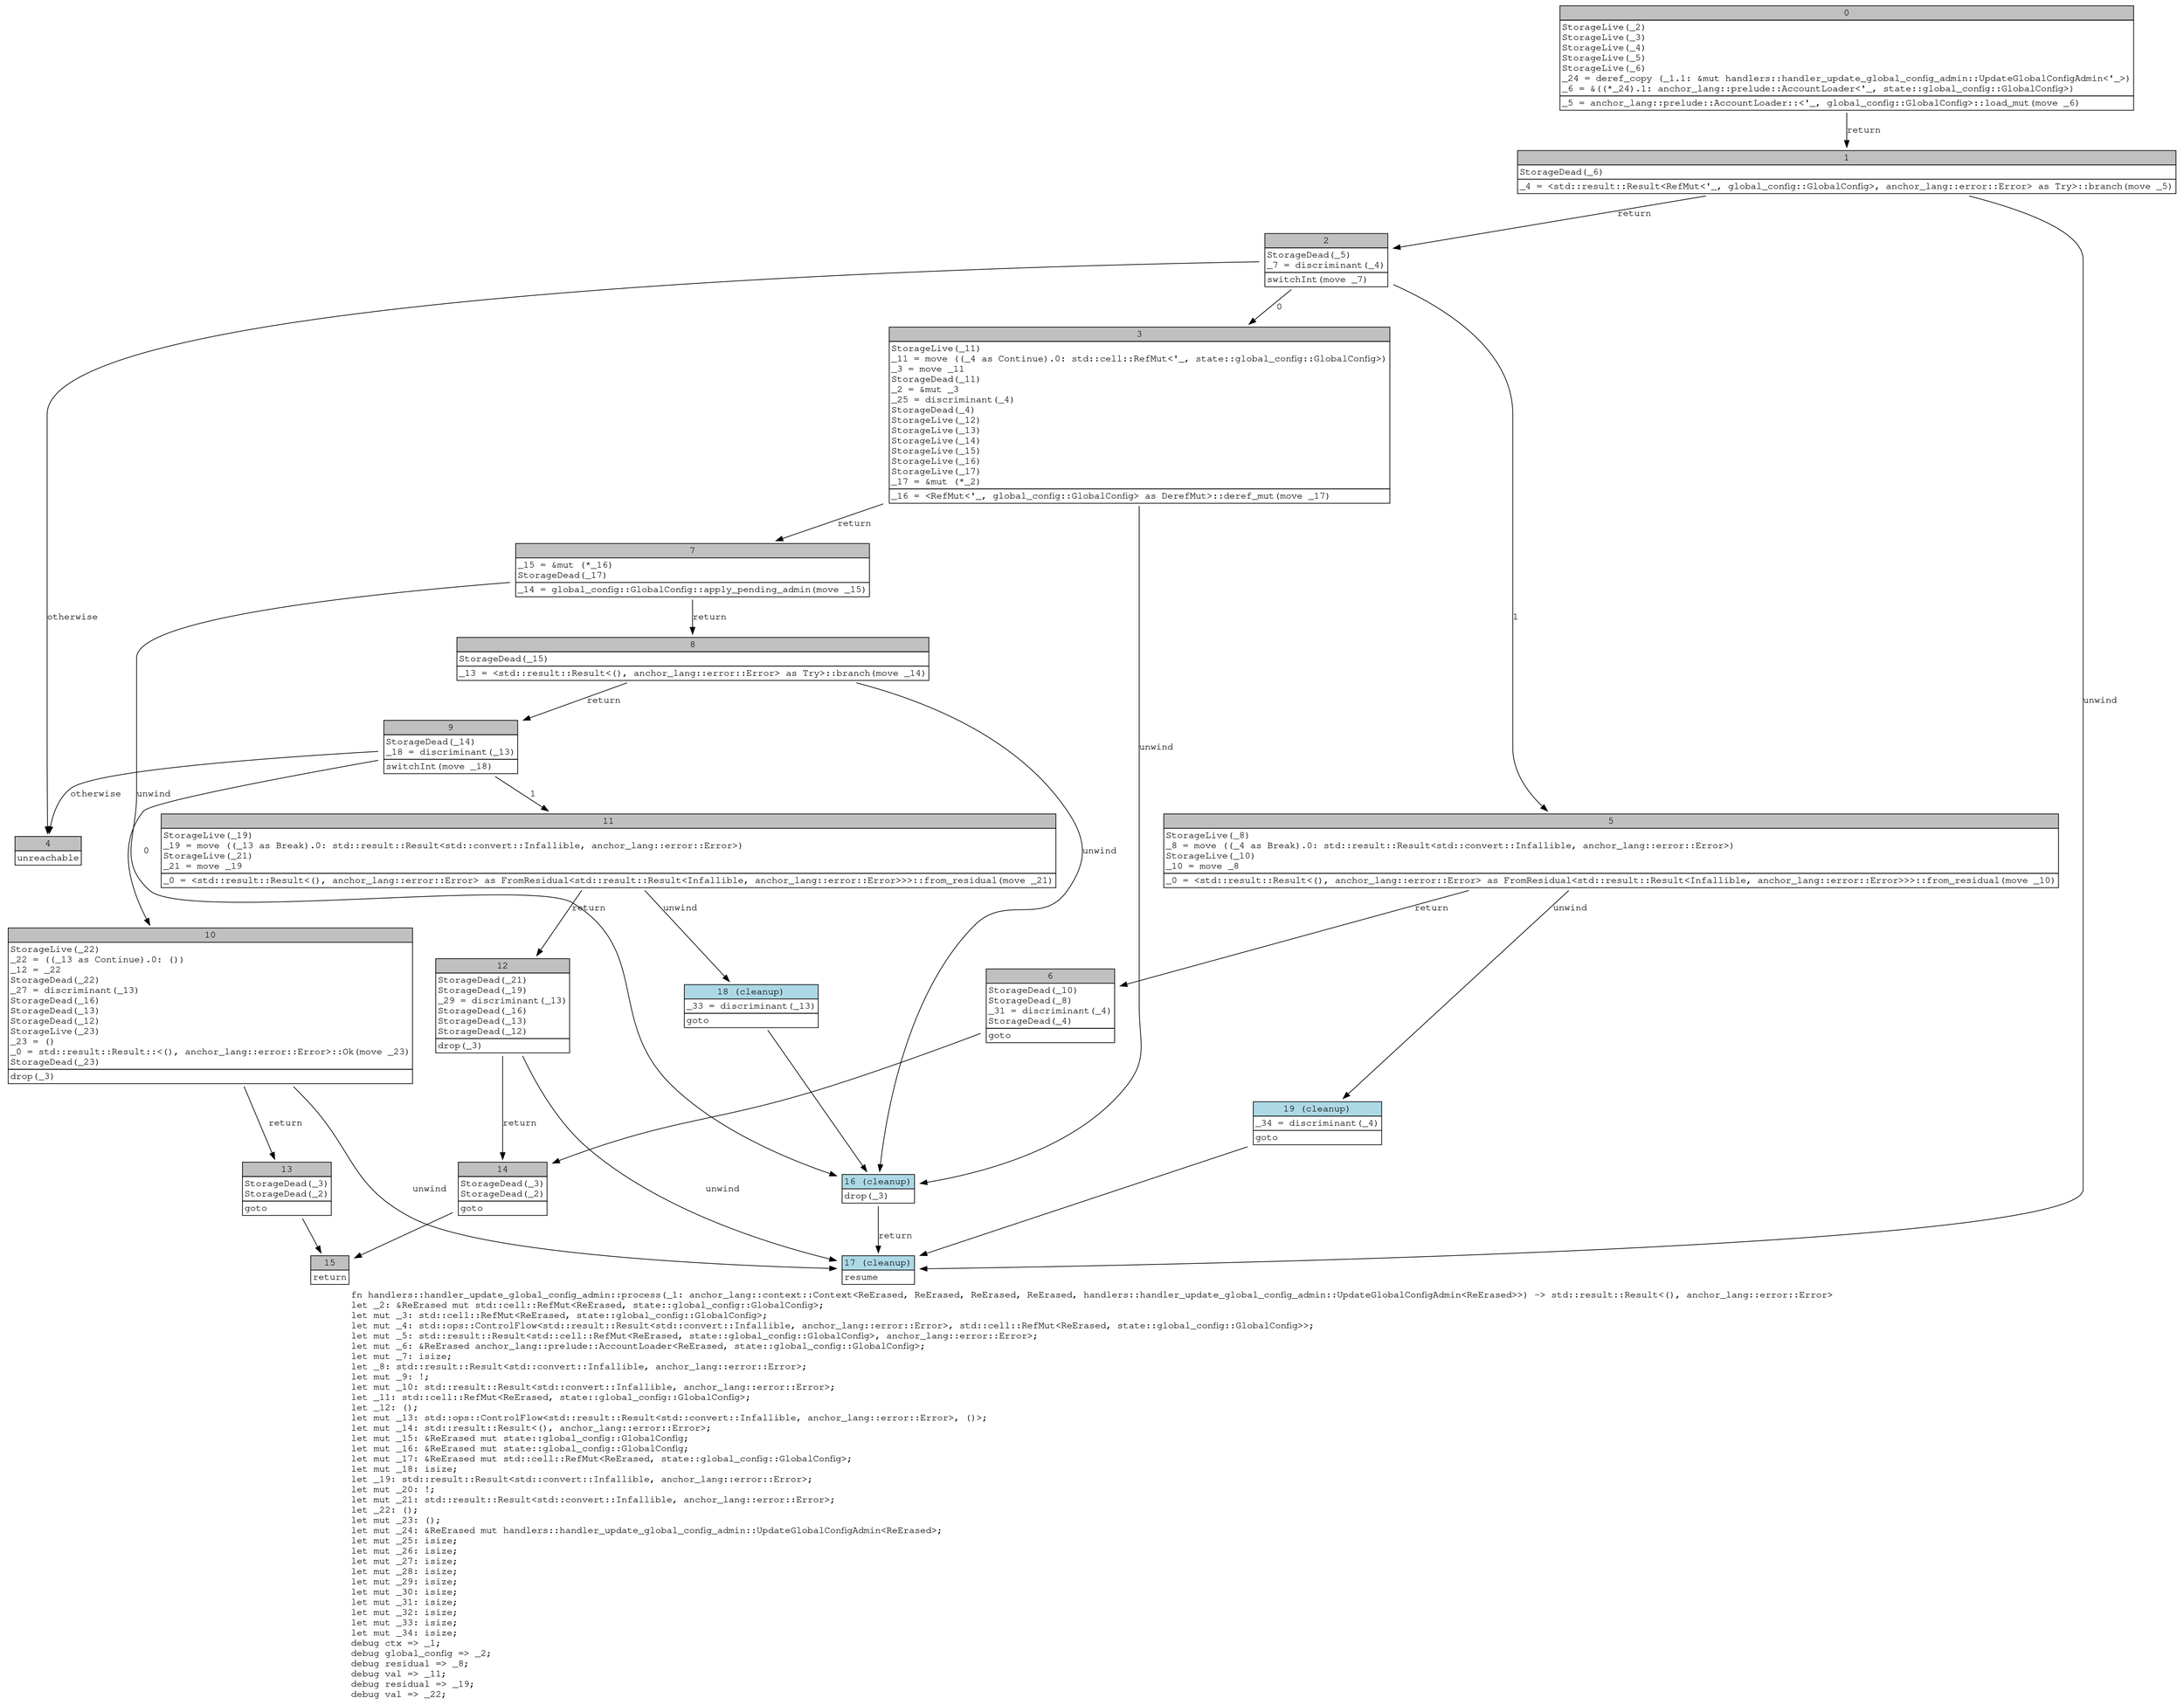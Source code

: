 digraph Mir_0_680 {
    graph [fontname="Courier, monospace"];
    node [fontname="Courier, monospace"];
    edge [fontname="Courier, monospace"];
    label=<fn handlers::handler_update_global_config_admin::process(_1: anchor_lang::context::Context&lt;ReErased, ReErased, ReErased, ReErased, handlers::handler_update_global_config_admin::UpdateGlobalConfigAdmin&lt;ReErased&gt;&gt;) -&gt; std::result::Result&lt;(), anchor_lang::error::Error&gt;<br align="left"/>let _2: &amp;ReErased mut std::cell::RefMut&lt;ReErased, state::global_config::GlobalConfig&gt;;<br align="left"/>let mut _3: std::cell::RefMut&lt;ReErased, state::global_config::GlobalConfig&gt;;<br align="left"/>let mut _4: std::ops::ControlFlow&lt;std::result::Result&lt;std::convert::Infallible, anchor_lang::error::Error&gt;, std::cell::RefMut&lt;ReErased, state::global_config::GlobalConfig&gt;&gt;;<br align="left"/>let mut _5: std::result::Result&lt;std::cell::RefMut&lt;ReErased, state::global_config::GlobalConfig&gt;, anchor_lang::error::Error&gt;;<br align="left"/>let mut _6: &amp;ReErased anchor_lang::prelude::AccountLoader&lt;ReErased, state::global_config::GlobalConfig&gt;;<br align="left"/>let mut _7: isize;<br align="left"/>let _8: std::result::Result&lt;std::convert::Infallible, anchor_lang::error::Error&gt;;<br align="left"/>let mut _9: !;<br align="left"/>let mut _10: std::result::Result&lt;std::convert::Infallible, anchor_lang::error::Error&gt;;<br align="left"/>let _11: std::cell::RefMut&lt;ReErased, state::global_config::GlobalConfig&gt;;<br align="left"/>let _12: ();<br align="left"/>let mut _13: std::ops::ControlFlow&lt;std::result::Result&lt;std::convert::Infallible, anchor_lang::error::Error&gt;, ()&gt;;<br align="left"/>let mut _14: std::result::Result&lt;(), anchor_lang::error::Error&gt;;<br align="left"/>let mut _15: &amp;ReErased mut state::global_config::GlobalConfig;<br align="left"/>let mut _16: &amp;ReErased mut state::global_config::GlobalConfig;<br align="left"/>let mut _17: &amp;ReErased mut std::cell::RefMut&lt;ReErased, state::global_config::GlobalConfig&gt;;<br align="left"/>let mut _18: isize;<br align="left"/>let _19: std::result::Result&lt;std::convert::Infallible, anchor_lang::error::Error&gt;;<br align="left"/>let mut _20: !;<br align="left"/>let mut _21: std::result::Result&lt;std::convert::Infallible, anchor_lang::error::Error&gt;;<br align="left"/>let _22: ();<br align="left"/>let mut _23: ();<br align="left"/>let mut _24: &amp;ReErased mut handlers::handler_update_global_config_admin::UpdateGlobalConfigAdmin&lt;ReErased&gt;;<br align="left"/>let mut _25: isize;<br align="left"/>let mut _26: isize;<br align="left"/>let mut _27: isize;<br align="left"/>let mut _28: isize;<br align="left"/>let mut _29: isize;<br align="left"/>let mut _30: isize;<br align="left"/>let mut _31: isize;<br align="left"/>let mut _32: isize;<br align="left"/>let mut _33: isize;<br align="left"/>let mut _34: isize;<br align="left"/>debug ctx =&gt; _1;<br align="left"/>debug global_config =&gt; _2;<br align="left"/>debug residual =&gt; _8;<br align="left"/>debug val =&gt; _11;<br align="left"/>debug residual =&gt; _19;<br align="left"/>debug val =&gt; _22;<br align="left"/>>;
    bb0__0_680 [shape="none", label=<<table border="0" cellborder="1" cellspacing="0"><tr><td bgcolor="gray" align="center" colspan="1">0</td></tr><tr><td align="left" balign="left">StorageLive(_2)<br/>StorageLive(_3)<br/>StorageLive(_4)<br/>StorageLive(_5)<br/>StorageLive(_6)<br/>_24 = deref_copy (_1.1: &amp;mut handlers::handler_update_global_config_admin::UpdateGlobalConfigAdmin&lt;'_&gt;)<br/>_6 = &amp;((*_24).1: anchor_lang::prelude::AccountLoader&lt;'_, state::global_config::GlobalConfig&gt;)<br/></td></tr><tr><td align="left">_5 = anchor_lang::prelude::AccountLoader::&lt;'_, global_config::GlobalConfig&gt;::load_mut(move _6)</td></tr></table>>];
    bb1__0_680 [shape="none", label=<<table border="0" cellborder="1" cellspacing="0"><tr><td bgcolor="gray" align="center" colspan="1">1</td></tr><tr><td align="left" balign="left">StorageDead(_6)<br/></td></tr><tr><td align="left">_4 = &lt;std::result::Result&lt;RefMut&lt;'_, global_config::GlobalConfig&gt;, anchor_lang::error::Error&gt; as Try&gt;::branch(move _5)</td></tr></table>>];
    bb2__0_680 [shape="none", label=<<table border="0" cellborder="1" cellspacing="0"><tr><td bgcolor="gray" align="center" colspan="1">2</td></tr><tr><td align="left" balign="left">StorageDead(_5)<br/>_7 = discriminant(_4)<br/></td></tr><tr><td align="left">switchInt(move _7)</td></tr></table>>];
    bb3__0_680 [shape="none", label=<<table border="0" cellborder="1" cellspacing="0"><tr><td bgcolor="gray" align="center" colspan="1">3</td></tr><tr><td align="left" balign="left">StorageLive(_11)<br/>_11 = move ((_4 as Continue).0: std::cell::RefMut&lt;'_, state::global_config::GlobalConfig&gt;)<br/>_3 = move _11<br/>StorageDead(_11)<br/>_2 = &amp;mut _3<br/>_25 = discriminant(_4)<br/>StorageDead(_4)<br/>StorageLive(_12)<br/>StorageLive(_13)<br/>StorageLive(_14)<br/>StorageLive(_15)<br/>StorageLive(_16)<br/>StorageLive(_17)<br/>_17 = &amp;mut (*_2)<br/></td></tr><tr><td align="left">_16 = &lt;RefMut&lt;'_, global_config::GlobalConfig&gt; as DerefMut&gt;::deref_mut(move _17)</td></tr></table>>];
    bb4__0_680 [shape="none", label=<<table border="0" cellborder="1" cellspacing="0"><tr><td bgcolor="gray" align="center" colspan="1">4</td></tr><tr><td align="left">unreachable</td></tr></table>>];
    bb5__0_680 [shape="none", label=<<table border="0" cellborder="1" cellspacing="0"><tr><td bgcolor="gray" align="center" colspan="1">5</td></tr><tr><td align="left" balign="left">StorageLive(_8)<br/>_8 = move ((_4 as Break).0: std::result::Result&lt;std::convert::Infallible, anchor_lang::error::Error&gt;)<br/>StorageLive(_10)<br/>_10 = move _8<br/></td></tr><tr><td align="left">_0 = &lt;std::result::Result&lt;(), anchor_lang::error::Error&gt; as FromResidual&lt;std::result::Result&lt;Infallible, anchor_lang::error::Error&gt;&gt;&gt;::from_residual(move _10)</td></tr></table>>];
    bb6__0_680 [shape="none", label=<<table border="0" cellborder="1" cellspacing="0"><tr><td bgcolor="gray" align="center" colspan="1">6</td></tr><tr><td align="left" balign="left">StorageDead(_10)<br/>StorageDead(_8)<br/>_31 = discriminant(_4)<br/>StorageDead(_4)<br/></td></tr><tr><td align="left">goto</td></tr></table>>];
    bb7__0_680 [shape="none", label=<<table border="0" cellborder="1" cellspacing="0"><tr><td bgcolor="gray" align="center" colspan="1">7</td></tr><tr><td align="left" balign="left">_15 = &amp;mut (*_16)<br/>StorageDead(_17)<br/></td></tr><tr><td align="left">_14 = global_config::GlobalConfig::apply_pending_admin(move _15)</td></tr></table>>];
    bb8__0_680 [shape="none", label=<<table border="0" cellborder="1" cellspacing="0"><tr><td bgcolor="gray" align="center" colspan="1">8</td></tr><tr><td align="left" balign="left">StorageDead(_15)<br/></td></tr><tr><td align="left">_13 = &lt;std::result::Result&lt;(), anchor_lang::error::Error&gt; as Try&gt;::branch(move _14)</td></tr></table>>];
    bb9__0_680 [shape="none", label=<<table border="0" cellborder="1" cellspacing="0"><tr><td bgcolor="gray" align="center" colspan="1">9</td></tr><tr><td align="left" balign="left">StorageDead(_14)<br/>_18 = discriminant(_13)<br/></td></tr><tr><td align="left">switchInt(move _18)</td></tr></table>>];
    bb10__0_680 [shape="none", label=<<table border="0" cellborder="1" cellspacing="0"><tr><td bgcolor="gray" align="center" colspan="1">10</td></tr><tr><td align="left" balign="left">StorageLive(_22)<br/>_22 = ((_13 as Continue).0: ())<br/>_12 = _22<br/>StorageDead(_22)<br/>_27 = discriminant(_13)<br/>StorageDead(_16)<br/>StorageDead(_13)<br/>StorageDead(_12)<br/>StorageLive(_23)<br/>_23 = ()<br/>_0 = std::result::Result::&lt;(), anchor_lang::error::Error&gt;::Ok(move _23)<br/>StorageDead(_23)<br/></td></tr><tr><td align="left">drop(_3)</td></tr></table>>];
    bb11__0_680 [shape="none", label=<<table border="0" cellborder="1" cellspacing="0"><tr><td bgcolor="gray" align="center" colspan="1">11</td></tr><tr><td align="left" balign="left">StorageLive(_19)<br/>_19 = move ((_13 as Break).0: std::result::Result&lt;std::convert::Infallible, anchor_lang::error::Error&gt;)<br/>StorageLive(_21)<br/>_21 = move _19<br/></td></tr><tr><td align="left">_0 = &lt;std::result::Result&lt;(), anchor_lang::error::Error&gt; as FromResidual&lt;std::result::Result&lt;Infallible, anchor_lang::error::Error&gt;&gt;&gt;::from_residual(move _21)</td></tr></table>>];
    bb12__0_680 [shape="none", label=<<table border="0" cellborder="1" cellspacing="0"><tr><td bgcolor="gray" align="center" colspan="1">12</td></tr><tr><td align="left" balign="left">StorageDead(_21)<br/>StorageDead(_19)<br/>_29 = discriminant(_13)<br/>StorageDead(_16)<br/>StorageDead(_13)<br/>StorageDead(_12)<br/></td></tr><tr><td align="left">drop(_3)</td></tr></table>>];
    bb13__0_680 [shape="none", label=<<table border="0" cellborder="1" cellspacing="0"><tr><td bgcolor="gray" align="center" colspan="1">13</td></tr><tr><td align="left" balign="left">StorageDead(_3)<br/>StorageDead(_2)<br/></td></tr><tr><td align="left">goto</td></tr></table>>];
    bb14__0_680 [shape="none", label=<<table border="0" cellborder="1" cellspacing="0"><tr><td bgcolor="gray" align="center" colspan="1">14</td></tr><tr><td align="left" balign="left">StorageDead(_3)<br/>StorageDead(_2)<br/></td></tr><tr><td align="left">goto</td></tr></table>>];
    bb15__0_680 [shape="none", label=<<table border="0" cellborder="1" cellspacing="0"><tr><td bgcolor="gray" align="center" colspan="1">15</td></tr><tr><td align="left">return</td></tr></table>>];
    bb16__0_680 [shape="none", label=<<table border="0" cellborder="1" cellspacing="0"><tr><td bgcolor="lightblue" align="center" colspan="1">16 (cleanup)</td></tr><tr><td align="left">drop(_3)</td></tr></table>>];
    bb17__0_680 [shape="none", label=<<table border="0" cellborder="1" cellspacing="0"><tr><td bgcolor="lightblue" align="center" colspan="1">17 (cleanup)</td></tr><tr><td align="left">resume</td></tr></table>>];
    bb18__0_680 [shape="none", label=<<table border="0" cellborder="1" cellspacing="0"><tr><td bgcolor="lightblue" align="center" colspan="1">18 (cleanup)</td></tr><tr><td align="left" balign="left">_33 = discriminant(_13)<br/></td></tr><tr><td align="left">goto</td></tr></table>>];
    bb19__0_680 [shape="none", label=<<table border="0" cellborder="1" cellspacing="0"><tr><td bgcolor="lightblue" align="center" colspan="1">19 (cleanup)</td></tr><tr><td align="left" balign="left">_34 = discriminant(_4)<br/></td></tr><tr><td align="left">goto</td></tr></table>>];
    bb0__0_680 -> bb1__0_680 [label="return"];
    bb1__0_680 -> bb2__0_680 [label="return"];
    bb1__0_680 -> bb17__0_680 [label="unwind"];
    bb2__0_680 -> bb3__0_680 [label="0"];
    bb2__0_680 -> bb5__0_680 [label="1"];
    bb2__0_680 -> bb4__0_680 [label="otherwise"];
    bb3__0_680 -> bb7__0_680 [label="return"];
    bb3__0_680 -> bb16__0_680 [label="unwind"];
    bb5__0_680 -> bb6__0_680 [label="return"];
    bb5__0_680 -> bb19__0_680 [label="unwind"];
    bb6__0_680 -> bb14__0_680 [label=""];
    bb7__0_680 -> bb8__0_680 [label="return"];
    bb7__0_680 -> bb16__0_680 [label="unwind"];
    bb8__0_680 -> bb9__0_680 [label="return"];
    bb8__0_680 -> bb16__0_680 [label="unwind"];
    bb9__0_680 -> bb10__0_680 [label="0"];
    bb9__0_680 -> bb11__0_680 [label="1"];
    bb9__0_680 -> bb4__0_680 [label="otherwise"];
    bb10__0_680 -> bb13__0_680 [label="return"];
    bb10__0_680 -> bb17__0_680 [label="unwind"];
    bb11__0_680 -> bb12__0_680 [label="return"];
    bb11__0_680 -> bb18__0_680 [label="unwind"];
    bb12__0_680 -> bb14__0_680 [label="return"];
    bb12__0_680 -> bb17__0_680 [label="unwind"];
    bb13__0_680 -> bb15__0_680 [label=""];
    bb14__0_680 -> bb15__0_680 [label=""];
    bb16__0_680 -> bb17__0_680 [label="return"];
    bb18__0_680 -> bb16__0_680 [label=""];
    bb19__0_680 -> bb17__0_680 [label=""];
}
